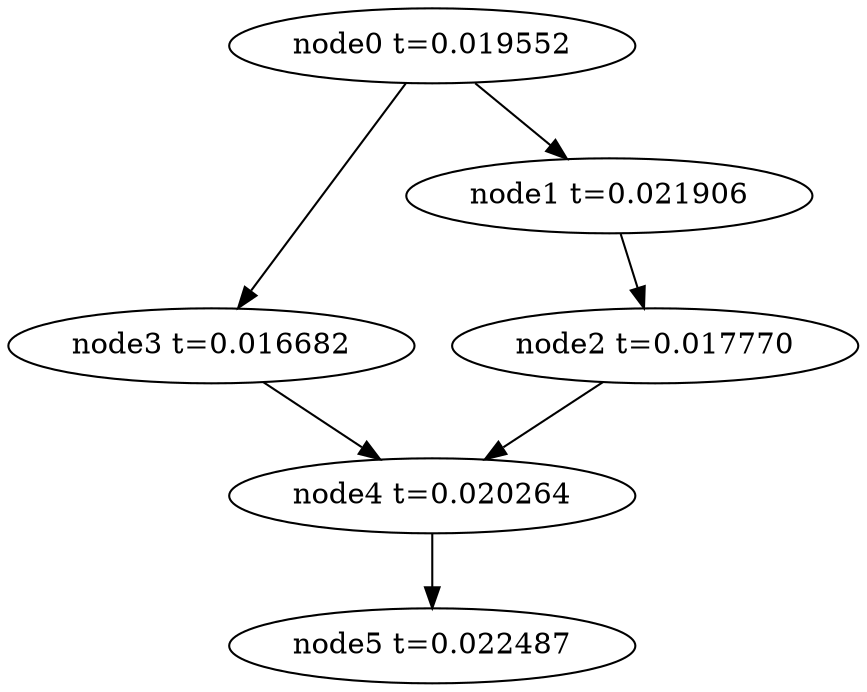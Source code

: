 digraph g{
	node5[label="node5 t=0.022487"]
	node4 -> node5
	node4[label="node4 t=0.020264"];
	node3 -> node4
	node3[label="node3 t=0.016682"];
	node2 -> node4
	node2[label="node2 t=0.017770"];
	node1 -> node2
	node1[label="node1 t=0.021906"];
	node0 -> node3
	node0 -> node1
	node0[label="node0 t=0.019552"];
}

